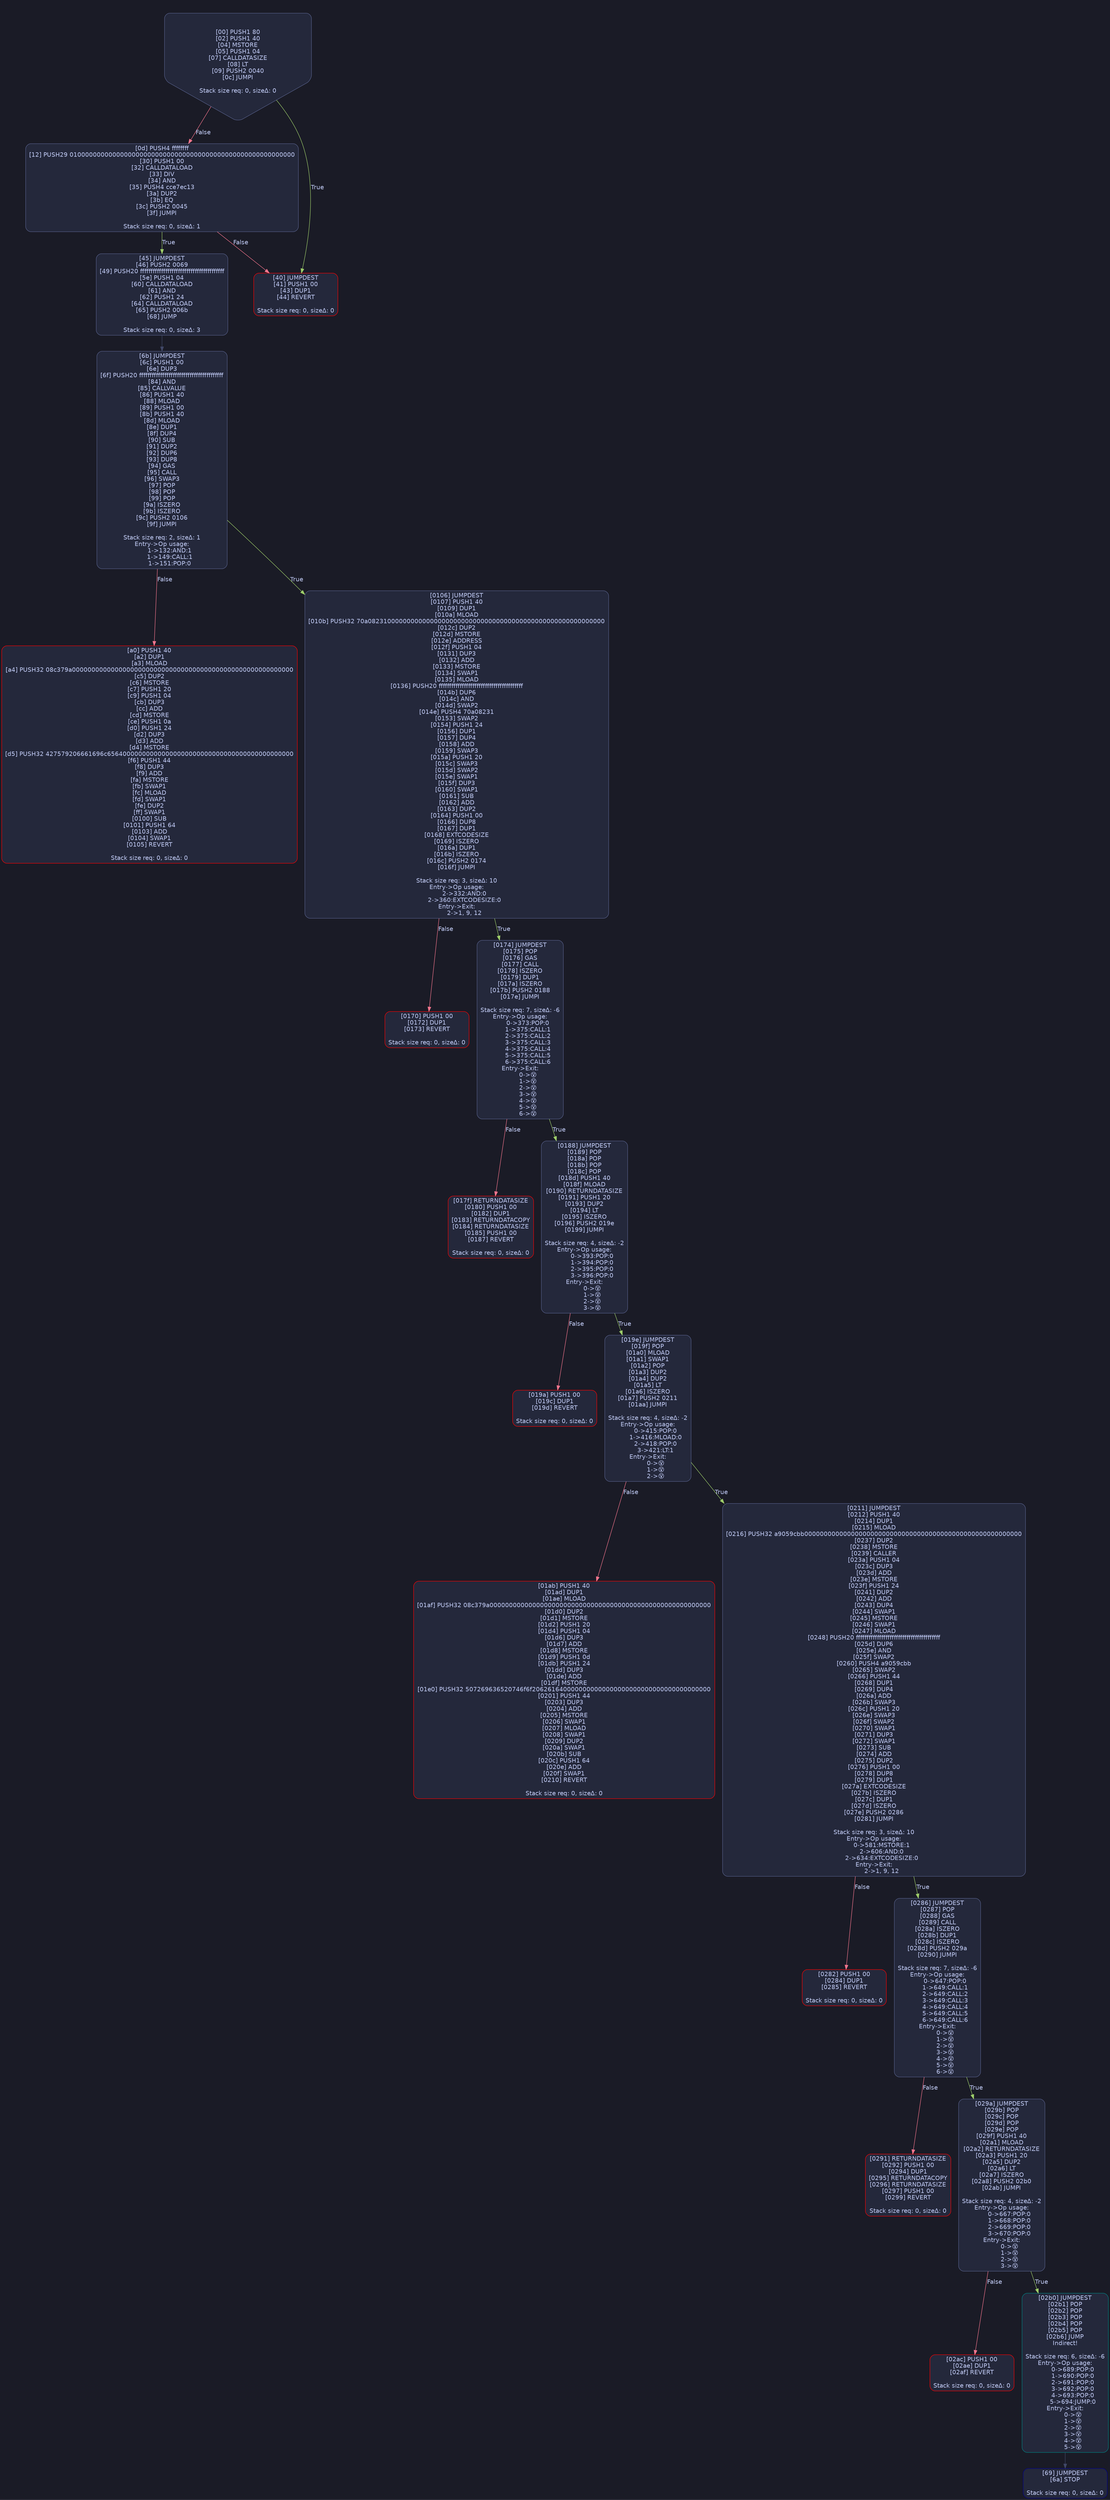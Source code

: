 digraph G {
    node [shape=box, style="filled, rounded", color="#565f89", fontcolor="#c0caf5", fontname="Helvetica", fillcolor="#24283b"];
    edge [color="#414868", fontcolor="#c0caf5", fontname="Helvetica"];
    bgcolor="#1a1b26";
    0 [ label = "[00] PUSH1 80
[02] PUSH1 40
[04] MSTORE
[05] PUSH1 04
[07] CALLDATASIZE
[08] LT
[09] PUSH2 0040
[0c] JUMPI

Stack size req: 0, sizeΔ: 0
" shape = invhouse]
    1 [ label = "[0d] PUSH4 ffffffff
[12] PUSH29 0100000000000000000000000000000000000000000000000000000000
[30] PUSH1 00
[32] CALLDATALOAD
[33] DIV
[34] AND
[35] PUSH4 cce7ec13
[3a] DUP2
[3b] EQ
[3c] PUSH2 0045
[3f] JUMPI

Stack size req: 0, sizeΔ: 1
"]
    2 [ label = "[40] JUMPDEST
[41] PUSH1 00
[43] DUP1
[44] REVERT

Stack size req: 0, sizeΔ: 0
" color = "red"]
    3 [ label = "[45] JUMPDEST
[46] PUSH2 0069
[49] PUSH20 ffffffffffffffffffffffffffffffffffffffff
[5e] PUSH1 04
[60] CALLDATALOAD
[61] AND
[62] PUSH1 24
[64] CALLDATALOAD
[65] PUSH2 006b
[68] JUMP

Stack size req: 0, sizeΔ: 3
"]
    4 [ label = "[69] JUMPDEST
[6a] STOP

Stack size req: 0, sizeΔ: 0
" color = "darkblue"]
    5 [ label = "[6b] JUMPDEST
[6c] PUSH1 00
[6e] DUP3
[6f] PUSH20 ffffffffffffffffffffffffffffffffffffffff
[84] AND
[85] CALLVALUE
[86] PUSH1 40
[88] MLOAD
[89] PUSH1 00
[8b] PUSH1 40
[8d] MLOAD
[8e] DUP1
[8f] DUP4
[90] SUB
[91] DUP2
[92] DUP6
[93] DUP8
[94] GAS
[95] CALL
[96] SWAP3
[97] POP
[98] POP
[99] POP
[9a] ISZERO
[9b] ISZERO
[9c] PUSH2 0106
[9f] JUMPI

Stack size req: 2, sizeΔ: 1
Entry->Op usage:
	1->132:AND:1
	1->149:CALL:1
	1->151:POP:0
"]
    6 [ label = "[a0] PUSH1 40
[a2] DUP1
[a3] MLOAD
[a4] PUSH32 08c379a000000000000000000000000000000000000000000000000000000000
[c5] DUP2
[c6] MSTORE
[c7] PUSH1 20
[c9] PUSH1 04
[cb] DUP3
[cc] ADD
[cd] MSTORE
[ce] PUSH1 0a
[d0] PUSH1 24
[d2] DUP3
[d3] ADD
[d4] MSTORE
[d5] PUSH32 427579206661696c656400000000000000000000000000000000000000000000
[f6] PUSH1 44
[f8] DUP3
[f9] ADD
[fa] MSTORE
[fb] SWAP1
[fc] MLOAD
[fd] SWAP1
[fe] DUP2
[ff] SWAP1
[0100] SUB
[0101] PUSH1 64
[0103] ADD
[0104] SWAP1
[0105] REVERT

Stack size req: 0, sizeΔ: 0
" color = "red"]
    7 [ label = "[0106] JUMPDEST
[0107] PUSH1 40
[0109] DUP1
[010a] MLOAD
[010b] PUSH32 70a0823100000000000000000000000000000000000000000000000000000000
[012c] DUP2
[012d] MSTORE
[012e] ADDRESS
[012f] PUSH1 04
[0131] DUP3
[0132] ADD
[0133] MSTORE
[0134] SWAP1
[0135] MLOAD
[0136] PUSH20 ffffffffffffffffffffffffffffffffffffffff
[014b] DUP6
[014c] AND
[014d] SWAP2
[014e] PUSH4 70a08231
[0153] SWAP2
[0154] PUSH1 24
[0156] DUP1
[0157] DUP4
[0158] ADD
[0159] SWAP3
[015a] PUSH1 20
[015c] SWAP3
[015d] SWAP2
[015e] SWAP1
[015f] DUP3
[0160] SWAP1
[0161] SUB
[0162] ADD
[0163] DUP2
[0164] PUSH1 00
[0166] DUP8
[0167] DUP1
[0168] EXTCODESIZE
[0169] ISZERO
[016a] DUP1
[016b] ISZERO
[016c] PUSH2 0174
[016f] JUMPI

Stack size req: 3, sizeΔ: 10
Entry->Op usage:
	2->332:AND:0
	2->360:EXTCODESIZE:0
Entry->Exit:
	2->1, 9, 12
"]
    8 [ label = "[0170] PUSH1 00
[0172] DUP1
[0173] REVERT

Stack size req: 0, sizeΔ: 0
" color = "red"]
    9 [ label = "[0174] JUMPDEST
[0175] POP
[0176] GAS
[0177] CALL
[0178] ISZERO
[0179] DUP1
[017a] ISZERO
[017b] PUSH2 0188
[017e] JUMPI

Stack size req: 7, sizeΔ: -6
Entry->Op usage:
	0->373:POP:0
	1->375:CALL:1
	2->375:CALL:2
	3->375:CALL:3
	4->375:CALL:4
	5->375:CALL:5
	6->375:CALL:6
Entry->Exit:
	0->😵
	1->😵
	2->😵
	3->😵
	4->😵
	5->😵
	6->😵
"]
    10 [ label = "[017f] RETURNDATASIZE
[0180] PUSH1 00
[0182] DUP1
[0183] RETURNDATACOPY
[0184] RETURNDATASIZE
[0185] PUSH1 00
[0187] REVERT

Stack size req: 0, sizeΔ: 0
" color = "red"]
    11 [ label = "[0188] JUMPDEST
[0189] POP
[018a] POP
[018b] POP
[018c] POP
[018d] PUSH1 40
[018f] MLOAD
[0190] RETURNDATASIZE
[0191] PUSH1 20
[0193] DUP2
[0194] LT
[0195] ISZERO
[0196] PUSH2 019e
[0199] JUMPI

Stack size req: 4, sizeΔ: -2
Entry->Op usage:
	0->393:POP:0
	1->394:POP:0
	2->395:POP:0
	3->396:POP:0
Entry->Exit:
	0->😵
	1->😵
	2->😵
	3->😵
"]
    12 [ label = "[019a] PUSH1 00
[019c] DUP1
[019d] REVERT

Stack size req: 0, sizeΔ: 0
" color = "red"]
    13 [ label = "[019e] JUMPDEST
[019f] POP
[01a0] MLOAD
[01a1] SWAP1
[01a2] POP
[01a3] DUP2
[01a4] DUP2
[01a5] LT
[01a6] ISZERO
[01a7] PUSH2 0211
[01aa] JUMPI

Stack size req: 4, sizeΔ: -2
Entry->Op usage:
	0->415:POP:0
	1->416:MLOAD:0
	2->418:POP:0
	3->421:LT:1
Entry->Exit:
	0->😵
	1->😵
	2->😵
"]
    14 [ label = "[01ab] PUSH1 40
[01ad] DUP1
[01ae] MLOAD
[01af] PUSH32 08c379a000000000000000000000000000000000000000000000000000000000
[01d0] DUP2
[01d1] MSTORE
[01d2] PUSH1 20
[01d4] PUSH1 04
[01d6] DUP3
[01d7] ADD
[01d8] MSTORE
[01d9] PUSH1 0d
[01db] PUSH1 24
[01dd] DUP3
[01de] ADD
[01df] MSTORE
[01e0] PUSH32 507269636520746f6f2062616400000000000000000000000000000000000000
[0201] PUSH1 44
[0203] DUP3
[0204] ADD
[0205] MSTORE
[0206] SWAP1
[0207] MLOAD
[0208] SWAP1
[0209] DUP2
[020a] SWAP1
[020b] SUB
[020c] PUSH1 64
[020e] ADD
[020f] SWAP1
[0210] REVERT

Stack size req: 0, sizeΔ: 0
" color = "red"]
    15 [ label = "[0211] JUMPDEST
[0212] PUSH1 40
[0214] DUP1
[0215] MLOAD
[0216] PUSH32 a9059cbb00000000000000000000000000000000000000000000000000000000
[0237] DUP2
[0238] MSTORE
[0239] CALLER
[023a] PUSH1 04
[023c] DUP3
[023d] ADD
[023e] MSTORE
[023f] PUSH1 24
[0241] DUP2
[0242] ADD
[0243] DUP4
[0244] SWAP1
[0245] MSTORE
[0246] SWAP1
[0247] MLOAD
[0248] PUSH20 ffffffffffffffffffffffffffffffffffffffff
[025d] DUP6
[025e] AND
[025f] SWAP2
[0260] PUSH4 a9059cbb
[0265] SWAP2
[0266] PUSH1 44
[0268] DUP1
[0269] DUP4
[026a] ADD
[026b] SWAP3
[026c] PUSH1 20
[026e] SWAP3
[026f] SWAP2
[0270] SWAP1
[0271] DUP3
[0272] SWAP1
[0273] SUB
[0274] ADD
[0275] DUP2
[0276] PUSH1 00
[0278] DUP8
[0279] DUP1
[027a] EXTCODESIZE
[027b] ISZERO
[027c] DUP1
[027d] ISZERO
[027e] PUSH2 0286
[0281] JUMPI

Stack size req: 3, sizeΔ: 10
Entry->Op usage:
	0->581:MSTORE:1
	2->606:AND:0
	2->634:EXTCODESIZE:0
Entry->Exit:
	2->1, 9, 12
"]
    16 [ label = "[0282] PUSH1 00
[0284] DUP1
[0285] REVERT

Stack size req: 0, sizeΔ: 0
" color = "red"]
    17 [ label = "[0286] JUMPDEST
[0287] POP
[0288] GAS
[0289] CALL
[028a] ISZERO
[028b] DUP1
[028c] ISZERO
[028d] PUSH2 029a
[0290] JUMPI

Stack size req: 7, sizeΔ: -6
Entry->Op usage:
	0->647:POP:0
	1->649:CALL:1
	2->649:CALL:2
	3->649:CALL:3
	4->649:CALL:4
	5->649:CALL:5
	6->649:CALL:6
Entry->Exit:
	0->😵
	1->😵
	2->😵
	3->😵
	4->😵
	5->😵
	6->😵
"]
    18 [ label = "[0291] RETURNDATASIZE
[0292] PUSH1 00
[0294] DUP1
[0295] RETURNDATACOPY
[0296] RETURNDATASIZE
[0297] PUSH1 00
[0299] REVERT

Stack size req: 0, sizeΔ: 0
" color = "red"]
    19 [ label = "[029a] JUMPDEST
[029b] POP
[029c] POP
[029d] POP
[029e] POP
[029f] PUSH1 40
[02a1] MLOAD
[02a2] RETURNDATASIZE
[02a3] PUSH1 20
[02a5] DUP2
[02a6] LT
[02a7] ISZERO
[02a8] PUSH2 02b0
[02ab] JUMPI

Stack size req: 4, sizeΔ: -2
Entry->Op usage:
	0->667:POP:0
	1->668:POP:0
	2->669:POP:0
	3->670:POP:0
Entry->Exit:
	0->😵
	1->😵
	2->😵
	3->😵
"]
    20 [ label = "[02ac] PUSH1 00
[02ae] DUP1
[02af] REVERT

Stack size req: 0, sizeΔ: 0
" color = "red"]
    21 [ label = "[02b0] JUMPDEST
[02b1] POP
[02b2] POP
[02b3] POP
[02b4] POP
[02b5] POP
[02b6] JUMP
Indirect!

Stack size req: 6, sizeΔ: -6
Entry->Op usage:
	0->689:POP:0
	1->690:POP:0
	2->691:POP:0
	3->692:POP:0
	4->693:POP:0
	5->694:JUMP:0
Entry->Exit:
	0->😵
	1->😵
	2->😵
	3->😵
	4->😵
	5->😵
" color = "teal"]
    0 -> 1 [ label = "False" color = "#f7768e"]
    0 -> 2 [ label = "True" color = "#9ece6a"]
    1 -> 2 [ label = "False" color = "#f7768e"]
    1 -> 3 [ label = "True" color = "#9ece6a"]
    3 -> 5 [ ]
    5 -> 6 [ label = "False" color = "#f7768e"]
    5 -> 7 [ label = "True" color = "#9ece6a"]
    7 -> 8 [ label = "False" color = "#f7768e"]
    7 -> 9 [ label = "True" color = "#9ece6a"]
    9 -> 10 [ label = "False" color = "#f7768e"]
    9 -> 11 [ label = "True" color = "#9ece6a"]
    11 -> 12 [ label = "False" color = "#f7768e"]
    11 -> 13 [ label = "True" color = "#9ece6a"]
    13 -> 14 [ label = "False" color = "#f7768e"]
    13 -> 15 [ label = "True" color = "#9ece6a"]
    15 -> 16 [ label = "False" color = "#f7768e"]
    15 -> 17 [ label = "True" color = "#9ece6a"]
    17 -> 18 [ label = "False" color = "#f7768e"]
    17 -> 19 [ label = "True" color = "#9ece6a"]
    19 -> 20 [ label = "False" color = "#f7768e"]
    19 -> 21 [ label = "True" color = "#9ece6a"]
    21 -> 4 [ ]

}
